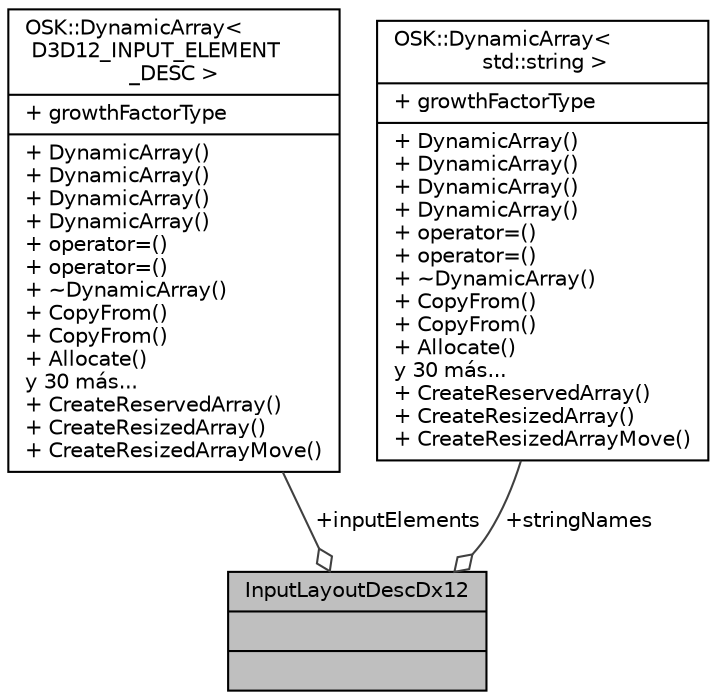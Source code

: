 digraph "InputLayoutDescDx12"
{
 // INTERACTIVE_SVG=YES
 // LATEX_PDF_SIZE
  edge [fontname="Helvetica",fontsize="10",labelfontname="Helvetica",labelfontsize="10"];
  node [fontname="Helvetica",fontsize="10",shape=record];
  Node1 [label="{InputLayoutDescDx12\n||}",height=0.2,width=0.4,color="black", fillcolor="grey75", style="filled", fontcolor="black",tooltip=" "];
  Node2 -> Node1 [color="grey25",fontsize="10",style="solid",label=" +inputElements" ,arrowhead="odiamond",fontname="Helvetica"];
  Node2 [label="{OSK::DynamicArray\<\l D3D12_INPUT_ELEMENT\l_DESC \>\n|+ growthFactorType\l|+ DynamicArray()\l+ DynamicArray()\l+ DynamicArray()\l+ DynamicArray()\l+ operator=()\l+ operator=()\l+ ~DynamicArray()\l+ CopyFrom()\l+ CopyFrom()\l+ Allocate()\ly 30 más...\l+ CreateReservedArray()\l+ CreateResizedArray()\l+ CreateResizedArrayMove()\l}",height=0.2,width=0.4,color="black", fillcolor="white", style="filled",URL="$class_o_s_k_1_1_dynamic_array.html",tooltip=" "];
  Node3 -> Node1 [color="grey25",fontsize="10",style="solid",label=" +stringNames" ,arrowhead="odiamond",fontname="Helvetica"];
  Node3 [label="{OSK::DynamicArray\<\l std::string \>\n|+ growthFactorType\l|+ DynamicArray()\l+ DynamicArray()\l+ DynamicArray()\l+ DynamicArray()\l+ operator=()\l+ operator=()\l+ ~DynamicArray()\l+ CopyFrom()\l+ CopyFrom()\l+ Allocate()\ly 30 más...\l+ CreateReservedArray()\l+ CreateResizedArray()\l+ CreateResizedArrayMove()\l}",height=0.2,width=0.4,color="black", fillcolor="white", style="filled",URL="$class_o_s_k_1_1_dynamic_array.html",tooltip=" "];
}
